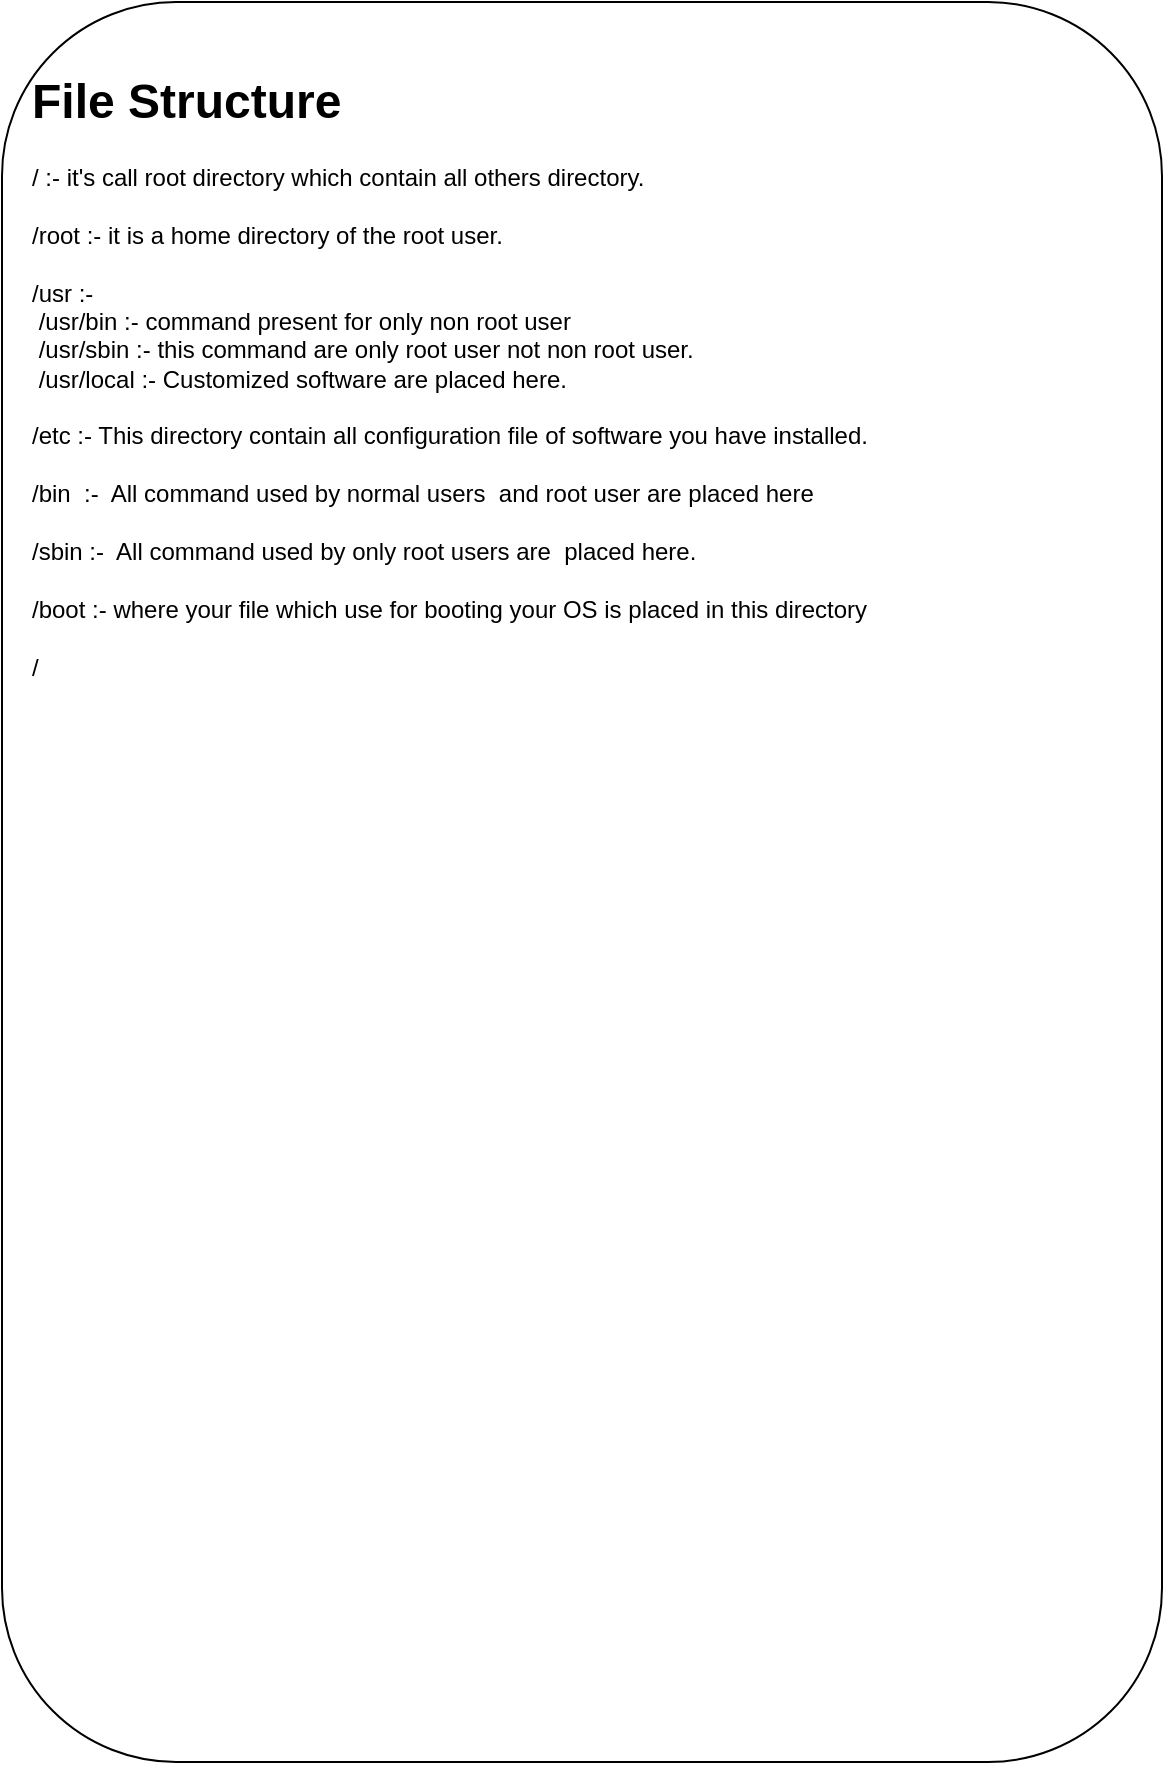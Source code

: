 <mxfile version="20.1.1" type="github">
  <diagram id="PHQu1kt91qoqop_LR6Ac" name="Page-1">
    <mxGraphModel dx="1108" dy="482" grid="1" gridSize="10" guides="1" tooltips="1" connect="1" arrows="1" fold="1" page="1" pageScale="1" pageWidth="2336" pageHeight="1654" math="0" shadow="0">
      <root>
        <mxCell id="0" />
        <mxCell id="1" parent="0" />
        <mxCell id="HdEWxz32HKL80aInXJVZ-1" value="" style="rounded=1;whiteSpace=wrap;html=1;" vertex="1" parent="1">
          <mxGeometry x="250" y="100" width="580" height="880" as="geometry" />
        </mxCell>
        <mxCell id="HdEWxz32HKL80aInXJVZ-3" value="&lt;h1&gt;File Structure&amp;nbsp;&lt;/h1&gt;&lt;div&gt;/ :- it&#39;s call root directory which contain all others directory.&lt;/div&gt;&lt;div&gt;&lt;span style=&quot;background-color: initial;&quot;&gt;&lt;br&gt;&lt;/span&gt;&lt;/div&gt;&lt;div&gt;&lt;span style=&quot;background-color: initial;&quot;&gt;/root :- it is a home directory of the root user.&lt;/span&gt;&lt;br&gt;&lt;/div&gt;&lt;div&gt;&lt;br&gt;&lt;/div&gt;&lt;div&gt;/usr :-&amp;nbsp;&lt;/div&gt;&lt;div&gt;&lt;span style=&quot;white-space: pre;&quot;&gt;	&lt;/span&gt;/usr/bin :- command present for only non root user&lt;br&gt;&lt;/div&gt;&lt;div&gt;&lt;span style=&quot;white-space: pre;&quot;&gt;	&lt;/span&gt;/usr/sbin :- this command are only root user not non root user.&lt;br&gt;&lt;/div&gt;&lt;div&gt;&lt;span style=&quot;white-space: pre;&quot;&gt;	&lt;/span&gt;/usr/local :- Customized software are placed here.&lt;br&gt;&lt;/div&gt;&lt;div&gt;&lt;br&gt;&lt;/div&gt;&lt;div&gt;/etc :- This directory contain all configuration file of software you have installed.&amp;nbsp;&lt;/div&gt;&lt;div&gt;&lt;br&gt;&lt;/div&gt;&lt;div&gt;/bin&amp;nbsp; :-&amp;nbsp; All command used by normal users&amp;nbsp; and root user are placed here&amp;nbsp;&lt;/div&gt;&lt;div&gt;&lt;br&gt;&lt;/div&gt;&lt;div&gt;/sbin :-&amp;nbsp; All command used by only root users are&amp;nbsp; placed here.&lt;/div&gt;&lt;div&gt;&lt;br&gt;&lt;/div&gt;&lt;div&gt;/boot :- where your file which use for booting your OS is placed in this directory&lt;/div&gt;&lt;div&gt;&lt;br&gt;&lt;/div&gt;&lt;div&gt;/&lt;/div&gt;&lt;div&gt;&lt;br&gt;&lt;/div&gt;&lt;div&gt;&lt;br&gt;&lt;/div&gt;" style="text;html=1;strokeColor=none;fillColor=none;spacing=5;spacingTop=-20;whiteSpace=wrap;overflow=hidden;rounded=0;" vertex="1" parent="1">
          <mxGeometry x="260" y="130" width="560" height="780" as="geometry" />
        </mxCell>
      </root>
    </mxGraphModel>
  </diagram>
</mxfile>
